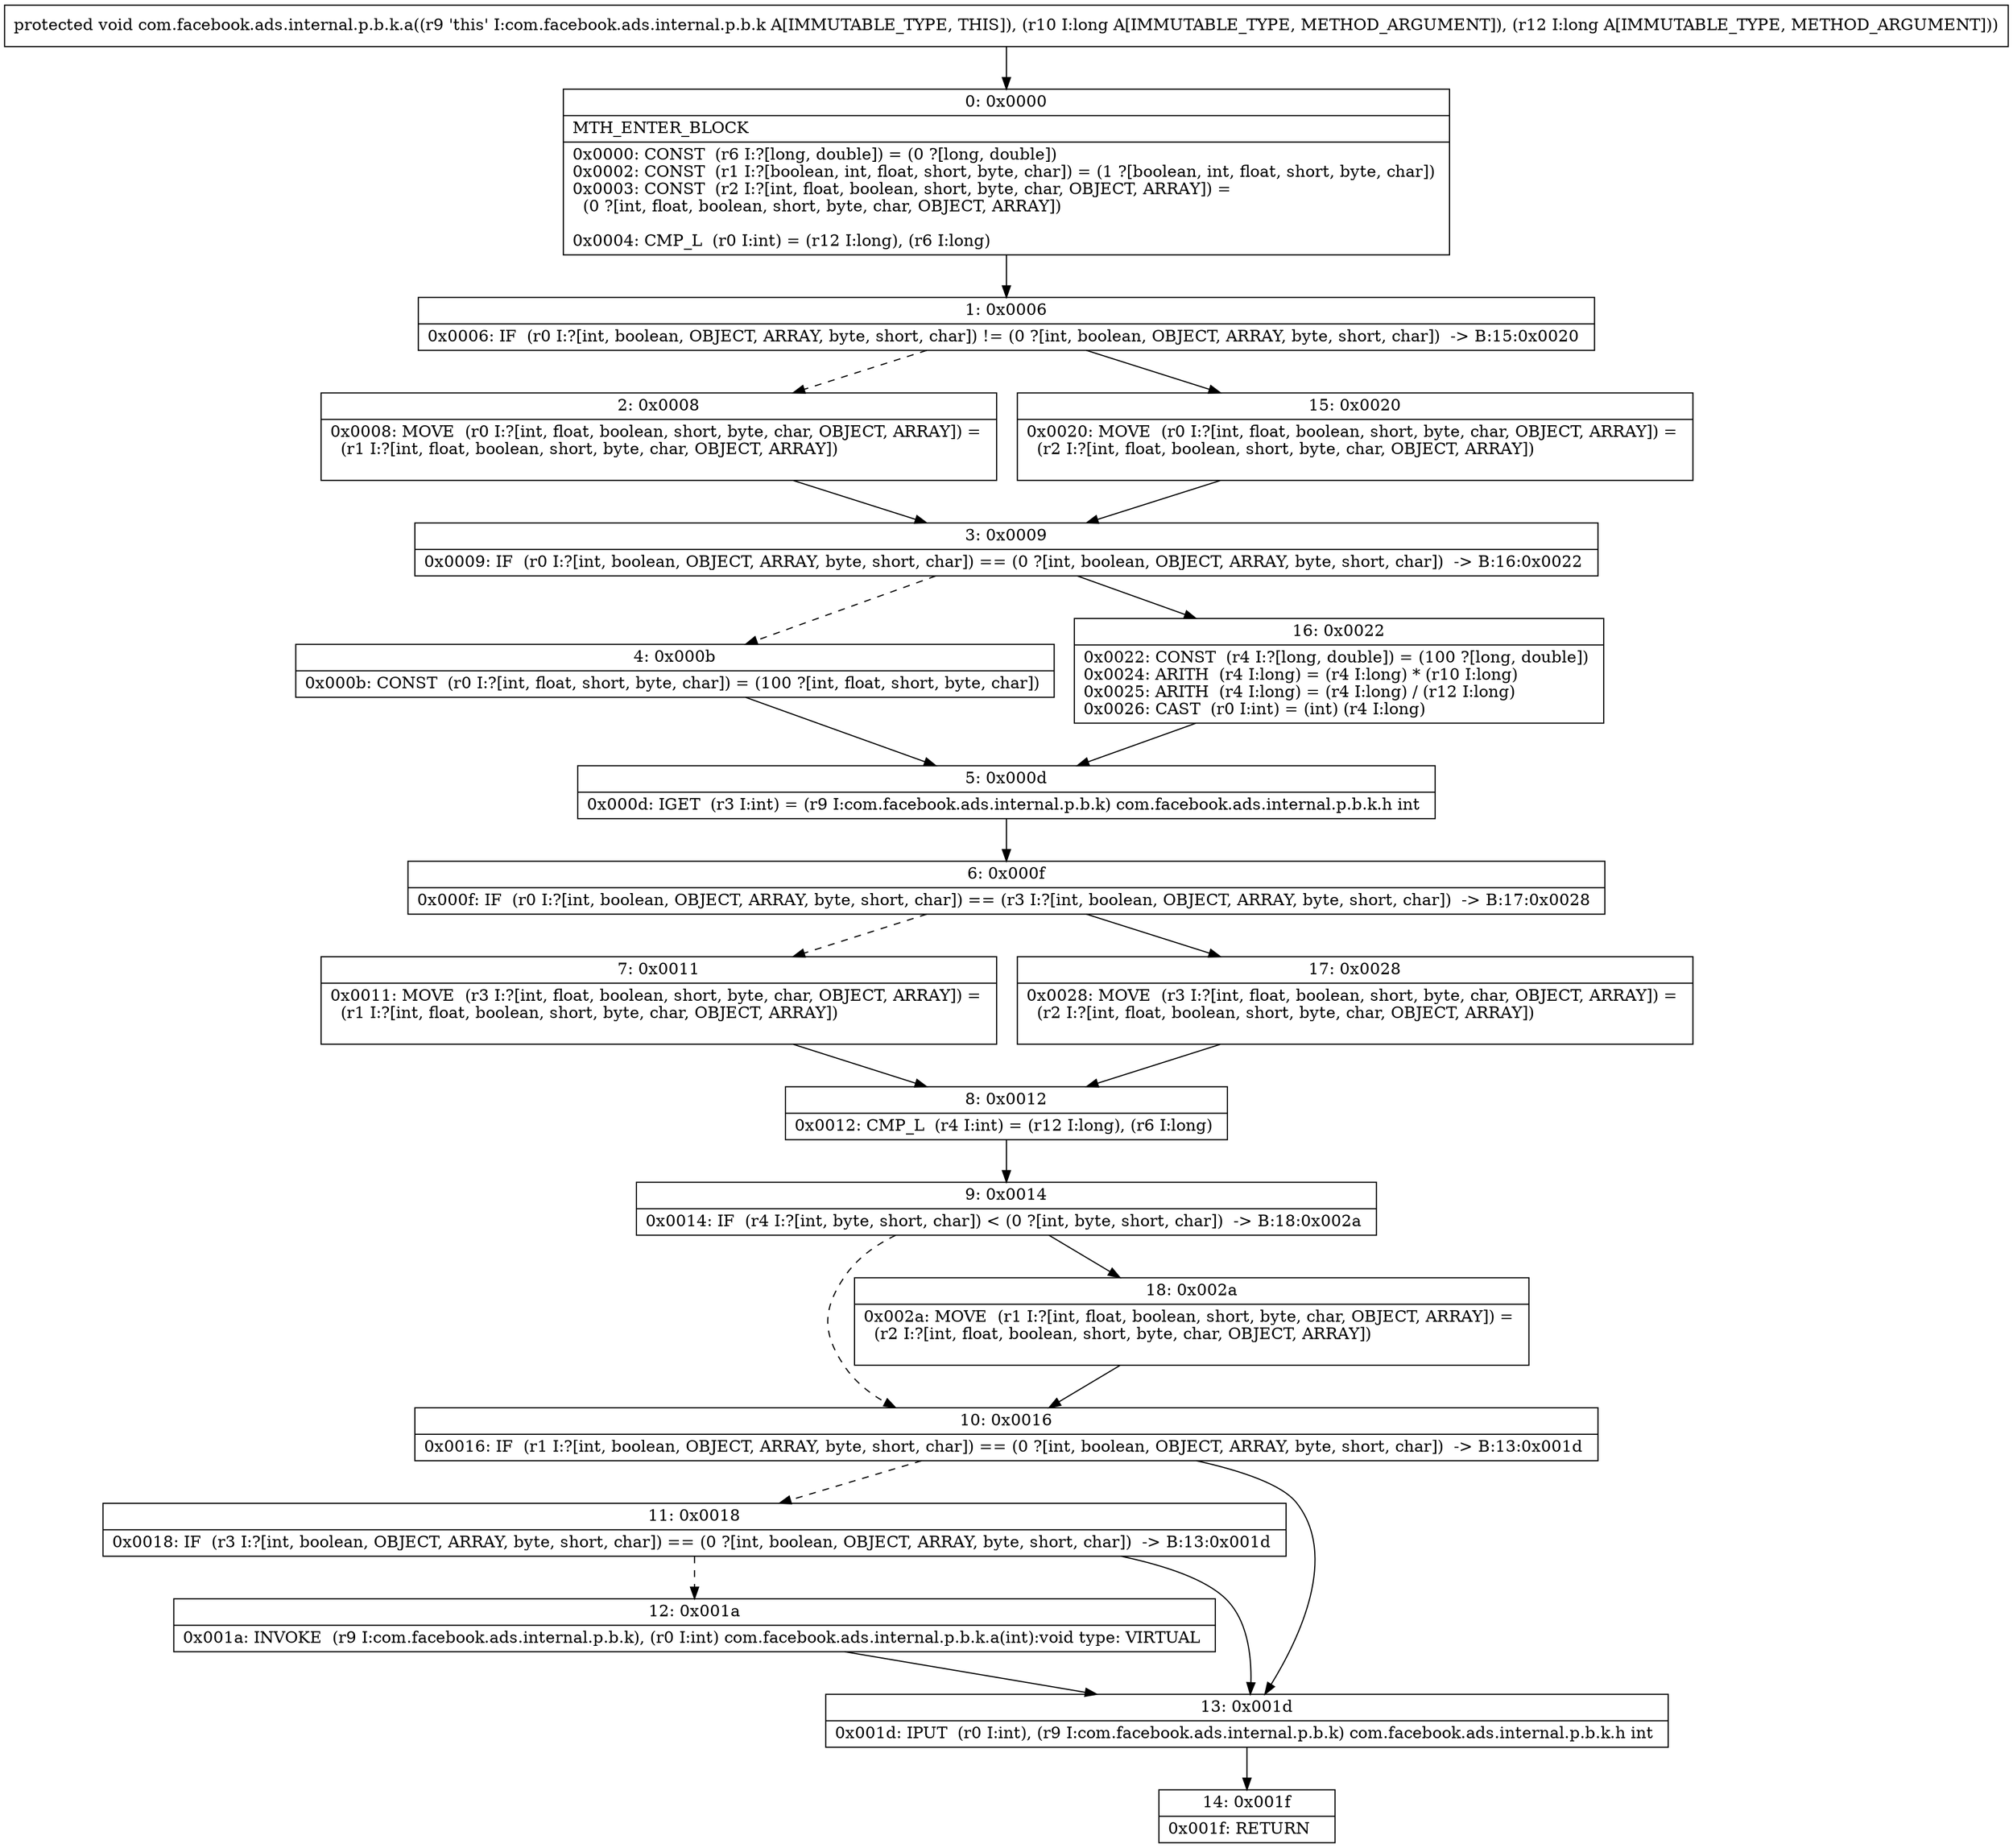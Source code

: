 digraph "CFG forcom.facebook.ads.internal.p.b.k.a(JJ)V" {
Node_0 [shape=record,label="{0\:\ 0x0000|MTH_ENTER_BLOCK\l|0x0000: CONST  (r6 I:?[long, double]) = (0 ?[long, double]) \l0x0002: CONST  (r1 I:?[boolean, int, float, short, byte, char]) = (1 ?[boolean, int, float, short, byte, char]) \l0x0003: CONST  (r2 I:?[int, float, boolean, short, byte, char, OBJECT, ARRAY]) = \l  (0 ?[int, float, boolean, short, byte, char, OBJECT, ARRAY])\l \l0x0004: CMP_L  (r0 I:int) = (r12 I:long), (r6 I:long) \l}"];
Node_1 [shape=record,label="{1\:\ 0x0006|0x0006: IF  (r0 I:?[int, boolean, OBJECT, ARRAY, byte, short, char]) != (0 ?[int, boolean, OBJECT, ARRAY, byte, short, char])  \-\> B:15:0x0020 \l}"];
Node_2 [shape=record,label="{2\:\ 0x0008|0x0008: MOVE  (r0 I:?[int, float, boolean, short, byte, char, OBJECT, ARRAY]) = \l  (r1 I:?[int, float, boolean, short, byte, char, OBJECT, ARRAY])\l \l}"];
Node_3 [shape=record,label="{3\:\ 0x0009|0x0009: IF  (r0 I:?[int, boolean, OBJECT, ARRAY, byte, short, char]) == (0 ?[int, boolean, OBJECT, ARRAY, byte, short, char])  \-\> B:16:0x0022 \l}"];
Node_4 [shape=record,label="{4\:\ 0x000b|0x000b: CONST  (r0 I:?[int, float, short, byte, char]) = (100 ?[int, float, short, byte, char]) \l}"];
Node_5 [shape=record,label="{5\:\ 0x000d|0x000d: IGET  (r3 I:int) = (r9 I:com.facebook.ads.internal.p.b.k) com.facebook.ads.internal.p.b.k.h int \l}"];
Node_6 [shape=record,label="{6\:\ 0x000f|0x000f: IF  (r0 I:?[int, boolean, OBJECT, ARRAY, byte, short, char]) == (r3 I:?[int, boolean, OBJECT, ARRAY, byte, short, char])  \-\> B:17:0x0028 \l}"];
Node_7 [shape=record,label="{7\:\ 0x0011|0x0011: MOVE  (r3 I:?[int, float, boolean, short, byte, char, OBJECT, ARRAY]) = \l  (r1 I:?[int, float, boolean, short, byte, char, OBJECT, ARRAY])\l \l}"];
Node_8 [shape=record,label="{8\:\ 0x0012|0x0012: CMP_L  (r4 I:int) = (r12 I:long), (r6 I:long) \l}"];
Node_9 [shape=record,label="{9\:\ 0x0014|0x0014: IF  (r4 I:?[int, byte, short, char]) \< (0 ?[int, byte, short, char])  \-\> B:18:0x002a \l}"];
Node_10 [shape=record,label="{10\:\ 0x0016|0x0016: IF  (r1 I:?[int, boolean, OBJECT, ARRAY, byte, short, char]) == (0 ?[int, boolean, OBJECT, ARRAY, byte, short, char])  \-\> B:13:0x001d \l}"];
Node_11 [shape=record,label="{11\:\ 0x0018|0x0018: IF  (r3 I:?[int, boolean, OBJECT, ARRAY, byte, short, char]) == (0 ?[int, boolean, OBJECT, ARRAY, byte, short, char])  \-\> B:13:0x001d \l}"];
Node_12 [shape=record,label="{12\:\ 0x001a|0x001a: INVOKE  (r9 I:com.facebook.ads.internal.p.b.k), (r0 I:int) com.facebook.ads.internal.p.b.k.a(int):void type: VIRTUAL \l}"];
Node_13 [shape=record,label="{13\:\ 0x001d|0x001d: IPUT  (r0 I:int), (r9 I:com.facebook.ads.internal.p.b.k) com.facebook.ads.internal.p.b.k.h int \l}"];
Node_14 [shape=record,label="{14\:\ 0x001f|0x001f: RETURN   \l}"];
Node_15 [shape=record,label="{15\:\ 0x0020|0x0020: MOVE  (r0 I:?[int, float, boolean, short, byte, char, OBJECT, ARRAY]) = \l  (r2 I:?[int, float, boolean, short, byte, char, OBJECT, ARRAY])\l \l}"];
Node_16 [shape=record,label="{16\:\ 0x0022|0x0022: CONST  (r4 I:?[long, double]) = (100 ?[long, double]) \l0x0024: ARITH  (r4 I:long) = (r4 I:long) * (r10 I:long) \l0x0025: ARITH  (r4 I:long) = (r4 I:long) \/ (r12 I:long) \l0x0026: CAST  (r0 I:int) = (int) (r4 I:long) \l}"];
Node_17 [shape=record,label="{17\:\ 0x0028|0x0028: MOVE  (r3 I:?[int, float, boolean, short, byte, char, OBJECT, ARRAY]) = \l  (r2 I:?[int, float, boolean, short, byte, char, OBJECT, ARRAY])\l \l}"];
Node_18 [shape=record,label="{18\:\ 0x002a|0x002a: MOVE  (r1 I:?[int, float, boolean, short, byte, char, OBJECT, ARRAY]) = \l  (r2 I:?[int, float, boolean, short, byte, char, OBJECT, ARRAY])\l \l}"];
MethodNode[shape=record,label="{protected void com.facebook.ads.internal.p.b.k.a((r9 'this' I:com.facebook.ads.internal.p.b.k A[IMMUTABLE_TYPE, THIS]), (r10 I:long A[IMMUTABLE_TYPE, METHOD_ARGUMENT]), (r12 I:long A[IMMUTABLE_TYPE, METHOD_ARGUMENT])) }"];
MethodNode -> Node_0;
Node_0 -> Node_1;
Node_1 -> Node_2[style=dashed];
Node_1 -> Node_15;
Node_2 -> Node_3;
Node_3 -> Node_4[style=dashed];
Node_3 -> Node_16;
Node_4 -> Node_5;
Node_5 -> Node_6;
Node_6 -> Node_7[style=dashed];
Node_6 -> Node_17;
Node_7 -> Node_8;
Node_8 -> Node_9;
Node_9 -> Node_10[style=dashed];
Node_9 -> Node_18;
Node_10 -> Node_11[style=dashed];
Node_10 -> Node_13;
Node_11 -> Node_12[style=dashed];
Node_11 -> Node_13;
Node_12 -> Node_13;
Node_13 -> Node_14;
Node_15 -> Node_3;
Node_16 -> Node_5;
Node_17 -> Node_8;
Node_18 -> Node_10;
}

